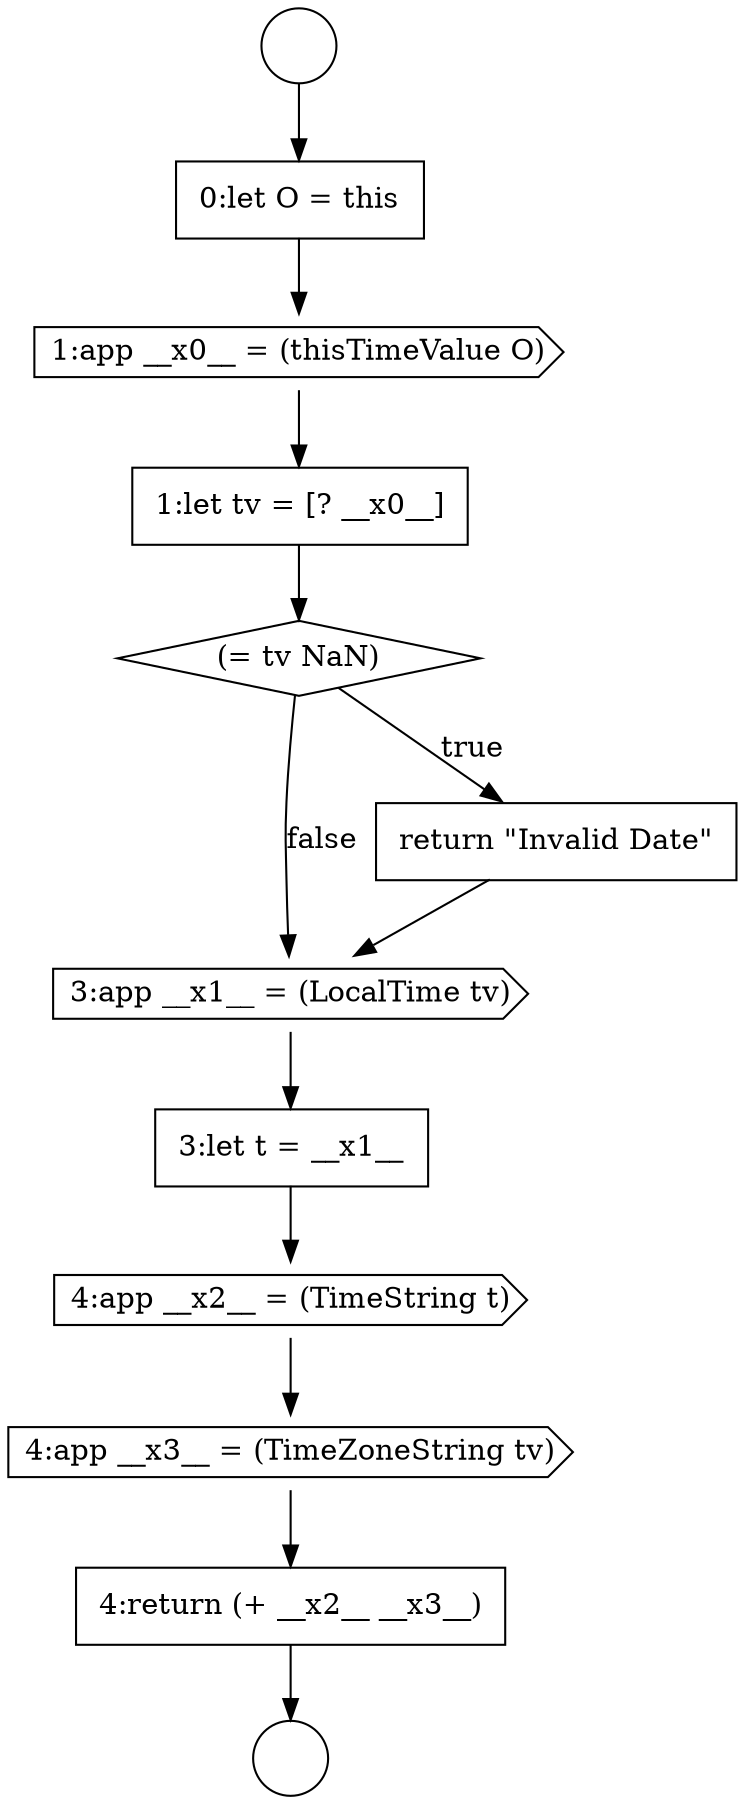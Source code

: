 digraph {
  node13834 [shape=cds, label=<<font color="black">3:app __x1__ = (LocalTime tv)</font>> color="black" fillcolor="white" style=filled]
  node13830 [shape=cds, label=<<font color="black">1:app __x0__ = (thisTimeValue O)</font>> color="black" fillcolor="white" style=filled]
  node13829 [shape=none, margin=0, label=<<font color="black">
    <table border="0" cellborder="1" cellspacing="0" cellpadding="10">
      <tr><td align="left">0:let O = this</td></tr>
    </table>
  </font>> color="black" fillcolor="white" style=filled]
  node13835 [shape=none, margin=0, label=<<font color="black">
    <table border="0" cellborder="1" cellspacing="0" cellpadding="10">
      <tr><td align="left">3:let t = __x1__</td></tr>
    </table>
  </font>> color="black" fillcolor="white" style=filled]
  node13832 [shape=diamond, label=<<font color="black">(= tv NaN)</font>> color="black" fillcolor="white" style=filled]
  node13836 [shape=cds, label=<<font color="black">4:app __x2__ = (TimeString t)</font>> color="black" fillcolor="white" style=filled]
  node13828 [shape=circle label=" " color="black" fillcolor="white" style=filled]
  node13831 [shape=none, margin=0, label=<<font color="black">
    <table border="0" cellborder="1" cellspacing="0" cellpadding="10">
      <tr><td align="left">1:let tv = [? __x0__]</td></tr>
    </table>
  </font>> color="black" fillcolor="white" style=filled]
  node13833 [shape=none, margin=0, label=<<font color="black">
    <table border="0" cellborder="1" cellspacing="0" cellpadding="10">
      <tr><td align="left">return &quot;Invalid Date&quot;</td></tr>
    </table>
  </font>> color="black" fillcolor="white" style=filled]
  node13838 [shape=none, margin=0, label=<<font color="black">
    <table border="0" cellborder="1" cellspacing="0" cellpadding="10">
      <tr><td align="left">4:return (+ __x2__ __x3__)</td></tr>
    </table>
  </font>> color="black" fillcolor="white" style=filled]
  node13837 [shape=cds, label=<<font color="black">4:app __x3__ = (TimeZoneString tv)</font>> color="black" fillcolor="white" style=filled]
  node13827 [shape=circle label=" " color="black" fillcolor="white" style=filled]
  node13838 -> node13828 [ color="black"]
  node13833 -> node13834 [ color="black"]
  node13836 -> node13837 [ color="black"]
  node13831 -> node13832 [ color="black"]
  node13829 -> node13830 [ color="black"]
  node13835 -> node13836 [ color="black"]
  node13832 -> node13833 [label=<<font color="black">true</font>> color="black"]
  node13832 -> node13834 [label=<<font color="black">false</font>> color="black"]
  node13834 -> node13835 [ color="black"]
  node13827 -> node13829 [ color="black"]
  node13830 -> node13831 [ color="black"]
  node13837 -> node13838 [ color="black"]
}

